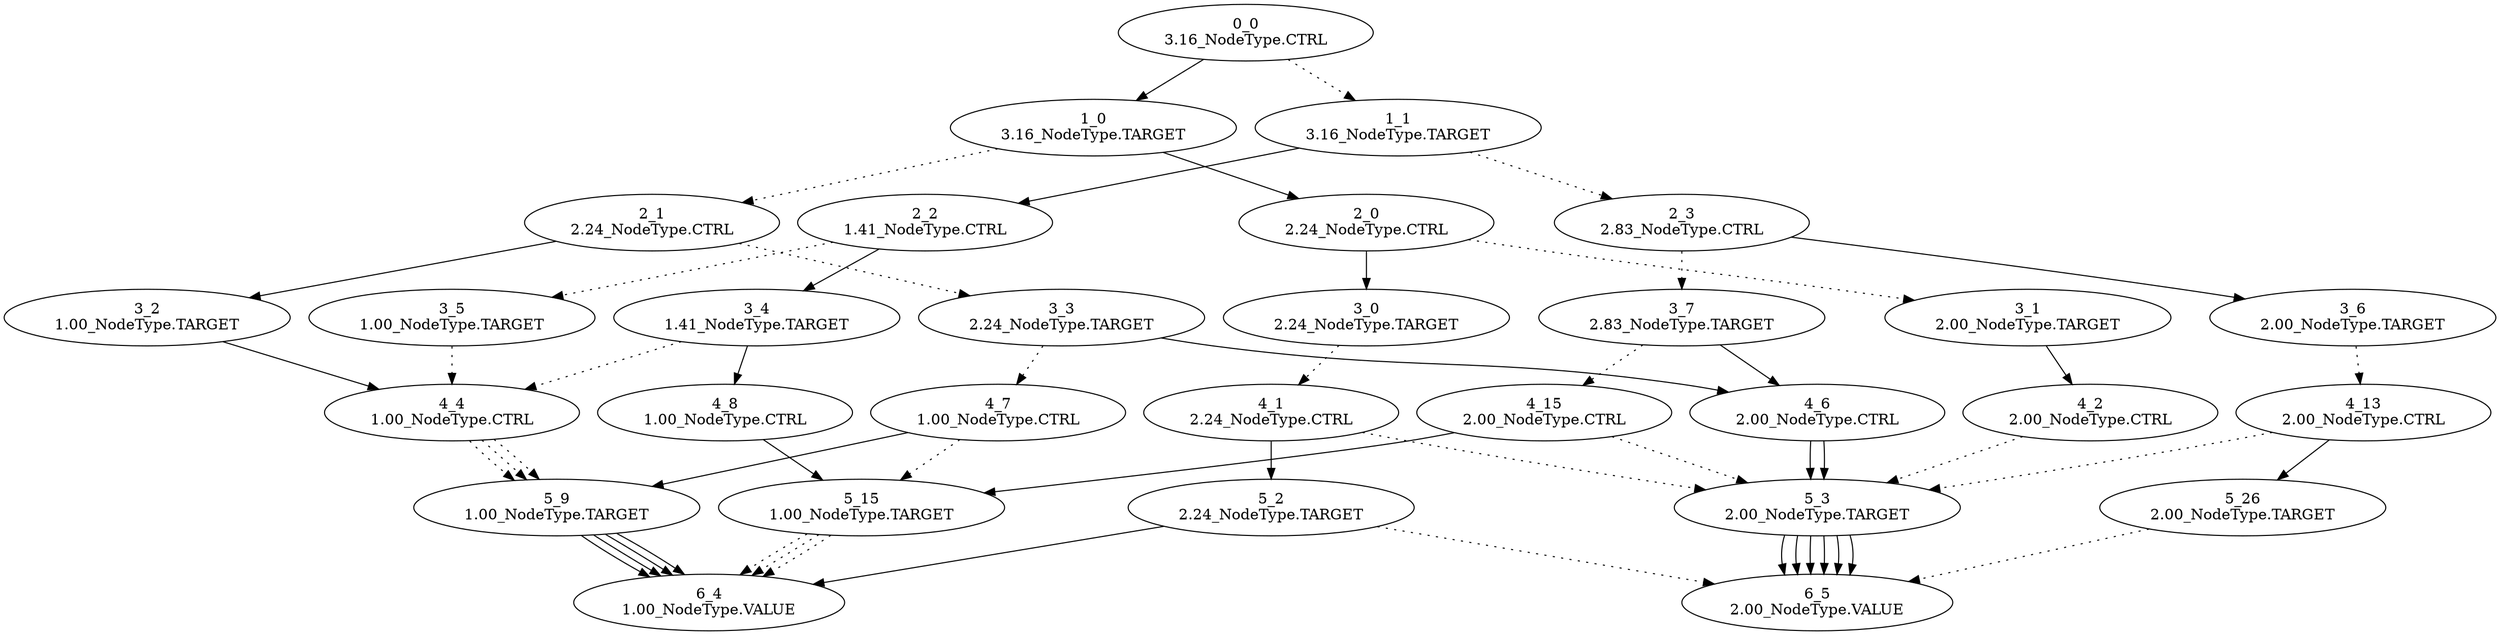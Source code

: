 digraph {
	"0_0
3.16_NodeType.CTRL"
	"1_0
3.16_NodeType.TARGET"
	"0_0
3.16_NodeType.CTRL" -> "1_0
3.16_NodeType.TARGET"
	"2_0
2.24_NodeType.CTRL"
	"1_0
3.16_NodeType.TARGET" -> "2_0
2.24_NodeType.CTRL"
	"3_0
2.24_NodeType.TARGET"
	"2_0
2.24_NodeType.CTRL" -> "3_0
2.24_NodeType.TARGET"
	"4_1
2.24_NodeType.CTRL"
	"3_0
2.24_NodeType.TARGET" -> "4_1
2.24_NodeType.CTRL" [style=dotted]
	"5_2
2.24_NodeType.TARGET"
	"4_1
2.24_NodeType.CTRL" -> "5_2
2.24_NodeType.TARGET"
	"6_4
1.00_NodeType.VALUE"
	"5_2
2.24_NodeType.TARGET" -> "6_4
1.00_NodeType.VALUE"
	"6_5
2.00_NodeType.VALUE"
	"5_2
2.24_NodeType.TARGET" -> "6_5
2.00_NodeType.VALUE" [style=dotted]
	"5_3
2.00_NodeType.TARGET"
	"4_1
2.24_NodeType.CTRL" -> "5_3
2.00_NodeType.TARGET" [style=dotted]
	"6_5
2.00_NodeType.VALUE"
	"5_3
2.00_NodeType.TARGET" -> "6_5
2.00_NodeType.VALUE"
	"3_1
2.00_NodeType.TARGET"
	"2_0
2.24_NodeType.CTRL" -> "3_1
2.00_NodeType.TARGET" [style=dotted]
	"4_2
2.00_NodeType.CTRL"
	"3_1
2.00_NodeType.TARGET" -> "4_2
2.00_NodeType.CTRL"
	"5_3
2.00_NodeType.TARGET"
	"4_2
2.00_NodeType.CTRL" -> "5_3
2.00_NodeType.TARGET" [style=dotted]
	"6_5
2.00_NodeType.VALUE"
	"5_3
2.00_NodeType.TARGET" -> "6_5
2.00_NodeType.VALUE"
	"2_1
2.24_NodeType.CTRL"
	"1_0
3.16_NodeType.TARGET" -> "2_1
2.24_NodeType.CTRL" [style=dotted]
	"3_2
1.00_NodeType.TARGET"
	"2_1
2.24_NodeType.CTRL" -> "3_2
1.00_NodeType.TARGET"
	"4_4
1.00_NodeType.CTRL"
	"3_2
1.00_NodeType.TARGET" -> "4_4
1.00_NodeType.CTRL"
	"5_9
1.00_NodeType.TARGET"
	"4_4
1.00_NodeType.CTRL" -> "5_9
1.00_NodeType.TARGET" [style=dotted]
	"6_4
1.00_NodeType.VALUE"
	"5_9
1.00_NodeType.TARGET" -> "6_4
1.00_NodeType.VALUE"
	"3_3
2.24_NodeType.TARGET"
	"2_1
2.24_NodeType.CTRL" -> "3_3
2.24_NodeType.TARGET" [style=dotted]
	"4_6
2.00_NodeType.CTRL"
	"3_3
2.24_NodeType.TARGET" -> "4_6
2.00_NodeType.CTRL"
	"5_3
2.00_NodeType.TARGET"
	"4_6
2.00_NodeType.CTRL" -> "5_3
2.00_NodeType.TARGET"
	"6_5
2.00_NodeType.VALUE"
	"5_3
2.00_NodeType.TARGET" -> "6_5
2.00_NodeType.VALUE"
	"4_7
1.00_NodeType.CTRL"
	"3_3
2.24_NodeType.TARGET" -> "4_7
1.00_NodeType.CTRL" [style=dotted]
	"5_9
1.00_NodeType.TARGET"
	"4_7
1.00_NodeType.CTRL" -> "5_9
1.00_NodeType.TARGET"
	"6_4
1.00_NodeType.VALUE"
	"5_9
1.00_NodeType.TARGET" -> "6_4
1.00_NodeType.VALUE"
	"5_15
1.00_NodeType.TARGET"
	"4_7
1.00_NodeType.CTRL" -> "5_15
1.00_NodeType.TARGET" [style=dotted]
	"6_4
1.00_NodeType.VALUE"
	"5_15
1.00_NodeType.TARGET" -> "6_4
1.00_NodeType.VALUE" [style=dotted]
	"1_1
3.16_NodeType.TARGET"
	"0_0
3.16_NodeType.CTRL" -> "1_1
3.16_NodeType.TARGET" [style=dotted]
	"2_2
1.41_NodeType.CTRL"
	"1_1
3.16_NodeType.TARGET" -> "2_2
1.41_NodeType.CTRL"
	"3_4
1.41_NodeType.TARGET"
	"2_2
1.41_NodeType.CTRL" -> "3_4
1.41_NodeType.TARGET"
	"4_8
1.00_NodeType.CTRL"
	"3_4
1.41_NodeType.TARGET" -> "4_8
1.00_NodeType.CTRL"
	"5_15
1.00_NodeType.TARGET"
	"4_8
1.00_NodeType.CTRL" -> "5_15
1.00_NodeType.TARGET"
	"6_4
1.00_NodeType.VALUE"
	"5_15
1.00_NodeType.TARGET" -> "6_4
1.00_NodeType.VALUE" [style=dotted]
	"4_4
1.00_NodeType.CTRL"
	"3_4
1.41_NodeType.TARGET" -> "4_4
1.00_NodeType.CTRL" [style=dotted]
	"5_9
1.00_NodeType.TARGET"
	"4_4
1.00_NodeType.CTRL" -> "5_9
1.00_NodeType.TARGET" [style=dotted]
	"6_4
1.00_NodeType.VALUE"
	"5_9
1.00_NodeType.TARGET" -> "6_4
1.00_NodeType.VALUE"
	"3_5
1.00_NodeType.TARGET"
	"2_2
1.41_NodeType.CTRL" -> "3_5
1.00_NodeType.TARGET" [style=dotted]
	"4_4
1.00_NodeType.CTRL"
	"3_5
1.00_NodeType.TARGET" -> "4_4
1.00_NodeType.CTRL" [style=dotted]
	"5_9
1.00_NodeType.TARGET"
	"4_4
1.00_NodeType.CTRL" -> "5_9
1.00_NodeType.TARGET" [style=dotted]
	"6_4
1.00_NodeType.VALUE"
	"5_9
1.00_NodeType.TARGET" -> "6_4
1.00_NodeType.VALUE"
	"2_3
2.83_NodeType.CTRL"
	"1_1
3.16_NodeType.TARGET" -> "2_3
2.83_NodeType.CTRL" [style=dotted]
	"3_6
2.00_NodeType.TARGET"
	"2_3
2.83_NodeType.CTRL" -> "3_6
2.00_NodeType.TARGET"
	"4_13
2.00_NodeType.CTRL"
	"3_6
2.00_NodeType.TARGET" -> "4_13
2.00_NodeType.CTRL" [style=dotted]
	"5_26
2.00_NodeType.TARGET"
	"4_13
2.00_NodeType.CTRL" -> "5_26
2.00_NodeType.TARGET"
	"6_5
2.00_NodeType.VALUE"
	"5_26
2.00_NodeType.TARGET" -> "6_5
2.00_NodeType.VALUE" [style=dotted]
	"5_3
2.00_NodeType.TARGET"
	"4_13
2.00_NodeType.CTRL" -> "5_3
2.00_NodeType.TARGET" [style=dotted]
	"6_5
2.00_NodeType.VALUE"
	"5_3
2.00_NodeType.TARGET" -> "6_5
2.00_NodeType.VALUE"
	"3_7
2.83_NodeType.TARGET"
	"2_3
2.83_NodeType.CTRL" -> "3_7
2.83_NodeType.TARGET" [style=dotted]
	"4_6
2.00_NodeType.CTRL"
	"3_7
2.83_NodeType.TARGET" -> "4_6
2.00_NodeType.CTRL"
	"5_3
2.00_NodeType.TARGET"
	"4_6
2.00_NodeType.CTRL" -> "5_3
2.00_NodeType.TARGET"
	"6_5
2.00_NodeType.VALUE"
	"5_3
2.00_NodeType.TARGET" -> "6_5
2.00_NodeType.VALUE"
	"4_15
2.00_NodeType.CTRL"
	"3_7
2.83_NodeType.TARGET" -> "4_15
2.00_NodeType.CTRL" [style=dotted]
	"5_15
1.00_NodeType.TARGET"
	"4_15
2.00_NodeType.CTRL" -> "5_15
1.00_NodeType.TARGET"
	"6_4
1.00_NodeType.VALUE"
	"5_15
1.00_NodeType.TARGET" -> "6_4
1.00_NodeType.VALUE" [style=dotted]
	"5_3
2.00_NodeType.TARGET"
	"4_15
2.00_NodeType.CTRL" -> "5_3
2.00_NodeType.TARGET" [style=dotted]
	"6_5
2.00_NodeType.VALUE"
	"5_3
2.00_NodeType.TARGET" -> "6_5
2.00_NodeType.VALUE"
}
